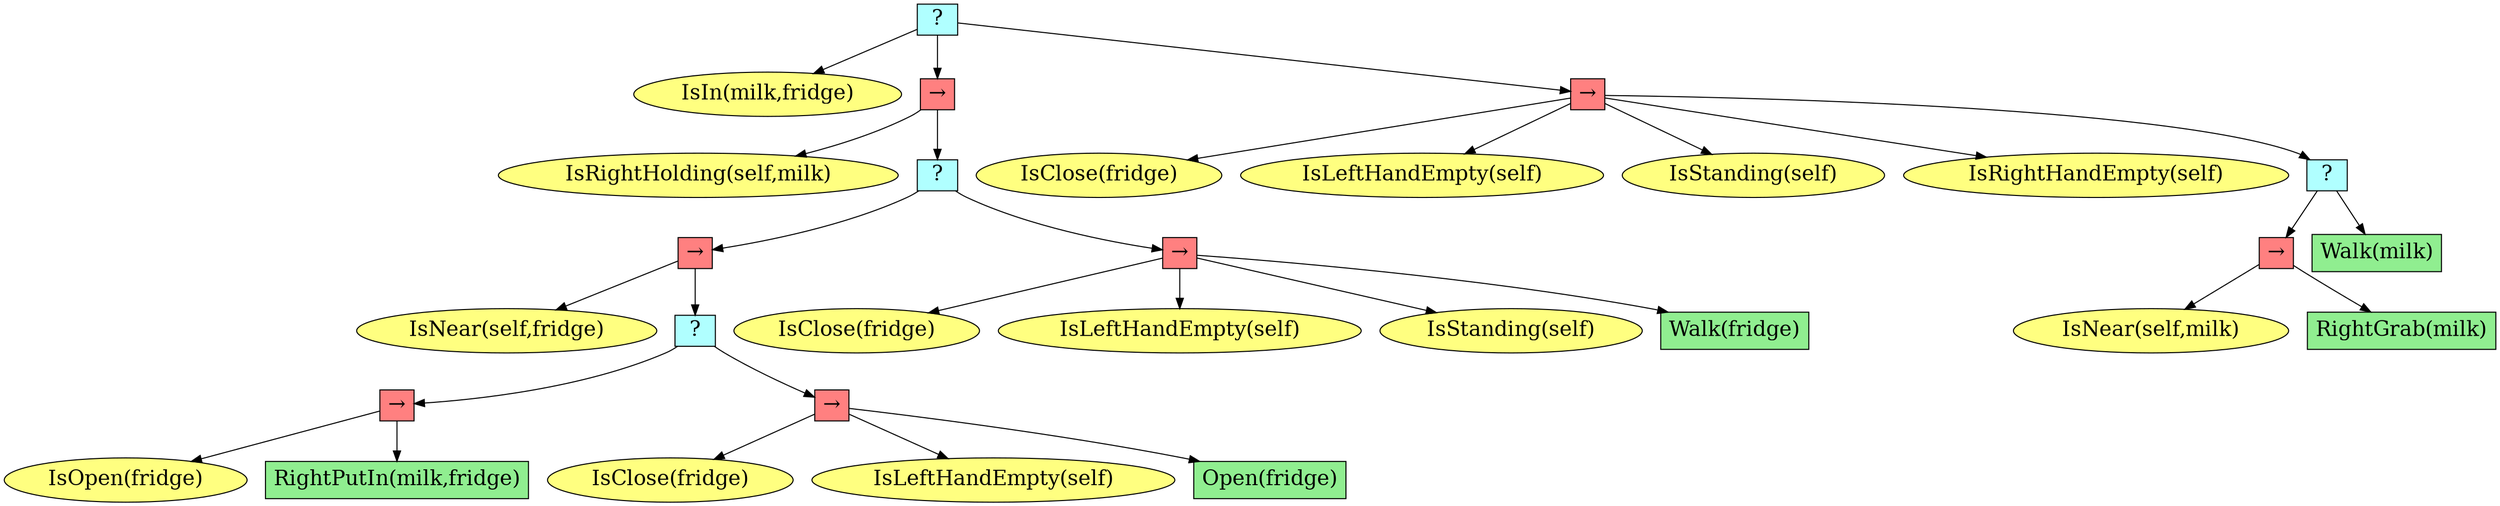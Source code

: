 digraph pastafarianism {
ordering=out;
graph [fontname="times-roman"];
node [fontname="times-roman"];
edge [fontname="times-roman"];
"a46eadc3-27ec-4adf-96a3-890cd200cc27" [fillcolor="#B0FFFF", fontcolor=black, fontsize=20, height=0.01, label=" ? ", shape=box, style=filled, width=0.01];
"a9acea59-6048-4a90-8210-d907d699d7d8" [fillcolor="#FFFF80", fontcolor=black, fontsize=20, label="IsIn(milk,fridge)", shape=ellipse, style=filled];
"a46eadc3-27ec-4adf-96a3-890cd200cc27" -> "a9acea59-6048-4a90-8210-d907d699d7d8";
"68315716-1e51-41d9-877a-0b3a08213ce9" [fillcolor="#FF8080", fontcolor=black, fontsize=20, height=0.01, label="&rarr;", shape=box, style=filled, width=0.01];
"a46eadc3-27ec-4adf-96a3-890cd200cc27" -> "68315716-1e51-41d9-877a-0b3a08213ce9";
"cc7287f9-1137-4a56-9074-dd95e4f66477" [fillcolor="#FFFF80", fontcolor=black, fontsize=20, label="IsRightHolding(self,milk)", shape=ellipse, style=filled];
"68315716-1e51-41d9-877a-0b3a08213ce9" -> "cc7287f9-1137-4a56-9074-dd95e4f66477";
"8f523590-a049-4112-8de7-5e03a2f4268b" [fillcolor="#B0FFFF", fontcolor=black, fontsize=20, height=0.01, label=" ? ", shape=box, style=filled, width=0.01];
"68315716-1e51-41d9-877a-0b3a08213ce9" -> "8f523590-a049-4112-8de7-5e03a2f4268b";
"ac23e1b0-89d6-4fae-aa65-ed3e8e965dc6" [fillcolor="#FF8080", fontcolor=black, fontsize=20, height=0.01, label="&rarr;", shape=box, style=filled, width=0.01];
"8f523590-a049-4112-8de7-5e03a2f4268b" -> "ac23e1b0-89d6-4fae-aa65-ed3e8e965dc6";
"3b6a2620-ef7e-481e-9e45-6eea16114779" [fillcolor="#FFFF80", fontcolor=black, fontsize=20, label="IsNear(self,fridge)", shape=ellipse, style=filled];
"ac23e1b0-89d6-4fae-aa65-ed3e8e965dc6" -> "3b6a2620-ef7e-481e-9e45-6eea16114779";
"738f4a8d-60db-4951-8834-002be80bdd5e" [fillcolor="#B0FFFF", fontcolor=black, fontsize=20, height=0.01, label=" ? ", shape=box, style=filled, width=0.01];
"ac23e1b0-89d6-4fae-aa65-ed3e8e965dc6" -> "738f4a8d-60db-4951-8834-002be80bdd5e";
"0d6a78b3-9109-48ae-9c02-592964888ff3" [fillcolor="#FF8080", fontcolor=black, fontsize=20, height=0.01, label="&rarr;", shape=box, style=filled, width=0.01];
"738f4a8d-60db-4951-8834-002be80bdd5e" -> "0d6a78b3-9109-48ae-9c02-592964888ff3";
"1bd25b28-ea69-46f0-9d62-8388e4032d95" [fillcolor="#FFFF80", fontcolor=black, fontsize=20, label="IsOpen(fridge)", shape=ellipse, style=filled];
"0d6a78b3-9109-48ae-9c02-592964888ff3" -> "1bd25b28-ea69-46f0-9d62-8388e4032d95";
"86f4e8c1-2d60-4565-bf8e-eb20f63efa3b" [fillcolor=lightgreen, fontcolor=black, fontsize=20, label="RightPutIn(milk,fridge)", shape=box, style=filled];
"0d6a78b3-9109-48ae-9c02-592964888ff3" -> "86f4e8c1-2d60-4565-bf8e-eb20f63efa3b";
"971e6832-4f3d-4677-a3e4-4293b97e8c82" [fillcolor="#FF8080", fontcolor=black, fontsize=20, height=0.01, label="&rarr;", shape=box, style=filled, width=0.01];
"738f4a8d-60db-4951-8834-002be80bdd5e" -> "971e6832-4f3d-4677-a3e4-4293b97e8c82";
"2deb9b88-0979-415e-b1fe-6a2657562557" [fillcolor="#FFFF80", fontcolor=black, fontsize=20, label="IsClose(fridge)", shape=ellipse, style=filled];
"971e6832-4f3d-4677-a3e4-4293b97e8c82" -> "2deb9b88-0979-415e-b1fe-6a2657562557";
"973bf3c3-8735-4a4a-8e83-fbb5358e21ee" [fillcolor="#FFFF80", fontcolor=black, fontsize=20, label="IsLeftHandEmpty(self)", shape=ellipse, style=filled];
"971e6832-4f3d-4677-a3e4-4293b97e8c82" -> "973bf3c3-8735-4a4a-8e83-fbb5358e21ee";
"10a78eb7-d6de-4457-bd77-d6c16107ddcd" [fillcolor=lightgreen, fontcolor=black, fontsize=20, label="Open(fridge)", shape=box, style=filled];
"971e6832-4f3d-4677-a3e4-4293b97e8c82" -> "10a78eb7-d6de-4457-bd77-d6c16107ddcd";
"657282d0-8dde-4da9-824a-4909bb9b3d2d" [fillcolor="#FF8080", fontcolor=black, fontsize=20, height=0.01, label="&rarr;", shape=box, style=filled, width=0.01];
"8f523590-a049-4112-8de7-5e03a2f4268b" -> "657282d0-8dde-4da9-824a-4909bb9b3d2d";
"7ecd673d-fa35-4767-abd4-fca6f2e95100" [fillcolor="#FFFF80", fontcolor=black, fontsize=20, label="IsClose(fridge)", shape=ellipse, style=filled];
"657282d0-8dde-4da9-824a-4909bb9b3d2d" -> "7ecd673d-fa35-4767-abd4-fca6f2e95100";
"8ad6e90d-318d-4590-b4f5-77c6f10cc664" [fillcolor="#FFFF80", fontcolor=black, fontsize=20, label="IsLeftHandEmpty(self)", shape=ellipse, style=filled];
"657282d0-8dde-4da9-824a-4909bb9b3d2d" -> "8ad6e90d-318d-4590-b4f5-77c6f10cc664";
"6dd47ea9-cdb0-425b-9711-1226fb8a5792" [fillcolor="#FFFF80", fontcolor=black, fontsize=20, label="IsStanding(self)", shape=ellipse, style=filled];
"657282d0-8dde-4da9-824a-4909bb9b3d2d" -> "6dd47ea9-cdb0-425b-9711-1226fb8a5792";
"2522106a-0f11-46b8-8105-2b21d2c10563" [fillcolor=lightgreen, fontcolor=black, fontsize=20, label="Walk(fridge)", shape=box, style=filled];
"657282d0-8dde-4da9-824a-4909bb9b3d2d" -> "2522106a-0f11-46b8-8105-2b21d2c10563";
"4fc85843-b207-4a21-9fa7-39cfb31cd918" [fillcolor="#FF8080", fontcolor=black, fontsize=20, height=0.01, label="&rarr;", shape=box, style=filled, width=0.01];
"a46eadc3-27ec-4adf-96a3-890cd200cc27" -> "4fc85843-b207-4a21-9fa7-39cfb31cd918";
"ef28cadd-b241-4b0a-a14d-cccd6c240576" [fillcolor="#FFFF80", fontcolor=black, fontsize=20, label="IsClose(fridge)", shape=ellipse, style=filled];
"4fc85843-b207-4a21-9fa7-39cfb31cd918" -> "ef28cadd-b241-4b0a-a14d-cccd6c240576";
"6cb7ceeb-b2e0-4aa0-9401-63122653ca96" [fillcolor="#FFFF80", fontcolor=black, fontsize=20, label="IsLeftHandEmpty(self)", shape=ellipse, style=filled];
"4fc85843-b207-4a21-9fa7-39cfb31cd918" -> "6cb7ceeb-b2e0-4aa0-9401-63122653ca96";
"540bdac5-07e6-4a92-8d72-5d6f9610b146" [fillcolor="#FFFF80", fontcolor=black, fontsize=20, label="IsStanding(self)", shape=ellipse, style=filled];
"4fc85843-b207-4a21-9fa7-39cfb31cd918" -> "540bdac5-07e6-4a92-8d72-5d6f9610b146";
"67725d48-deaf-4864-9c24-469d91c83885" [fillcolor="#FFFF80", fontcolor=black, fontsize=20, label="IsRightHandEmpty(self)", shape=ellipse, style=filled];
"4fc85843-b207-4a21-9fa7-39cfb31cd918" -> "67725d48-deaf-4864-9c24-469d91c83885";
"60d94476-21bc-4593-bbcc-3a79c36189ee" [fillcolor="#B0FFFF", fontcolor=black, fontsize=20, height=0.01, label=" ? ", shape=box, style=filled, width=0.01];
"4fc85843-b207-4a21-9fa7-39cfb31cd918" -> "60d94476-21bc-4593-bbcc-3a79c36189ee";
"7d56ab63-5818-4e8b-85fc-ba239fcc5a82" [fillcolor="#FF8080", fontcolor=black, fontsize=20, height=0.01, label="&rarr;", shape=box, style=filled, width=0.01];
"60d94476-21bc-4593-bbcc-3a79c36189ee" -> "7d56ab63-5818-4e8b-85fc-ba239fcc5a82";
"b5aea0f6-fc39-485f-a104-2f44c5efd761" [fillcolor="#FFFF80", fontcolor=black, fontsize=20, label="IsNear(self,milk)", shape=ellipse, style=filled];
"7d56ab63-5818-4e8b-85fc-ba239fcc5a82" -> "b5aea0f6-fc39-485f-a104-2f44c5efd761";
"9b561efd-1f25-4531-8c45-3f3c6ac0c2e7" [fillcolor=lightgreen, fontcolor=black, fontsize=20, label="RightGrab(milk)", shape=box, style=filled];
"7d56ab63-5818-4e8b-85fc-ba239fcc5a82" -> "9b561efd-1f25-4531-8c45-3f3c6ac0c2e7";
"4668183e-8ee6-4bd8-88d5-392fb7d5e2b2" [fillcolor=lightgreen, fontcolor=black, fontsize=20, label="Walk(milk)", shape=box, style=filled];
"60d94476-21bc-4593-bbcc-3a79c36189ee" -> "4668183e-8ee6-4bd8-88d5-392fb7d5e2b2";
}
